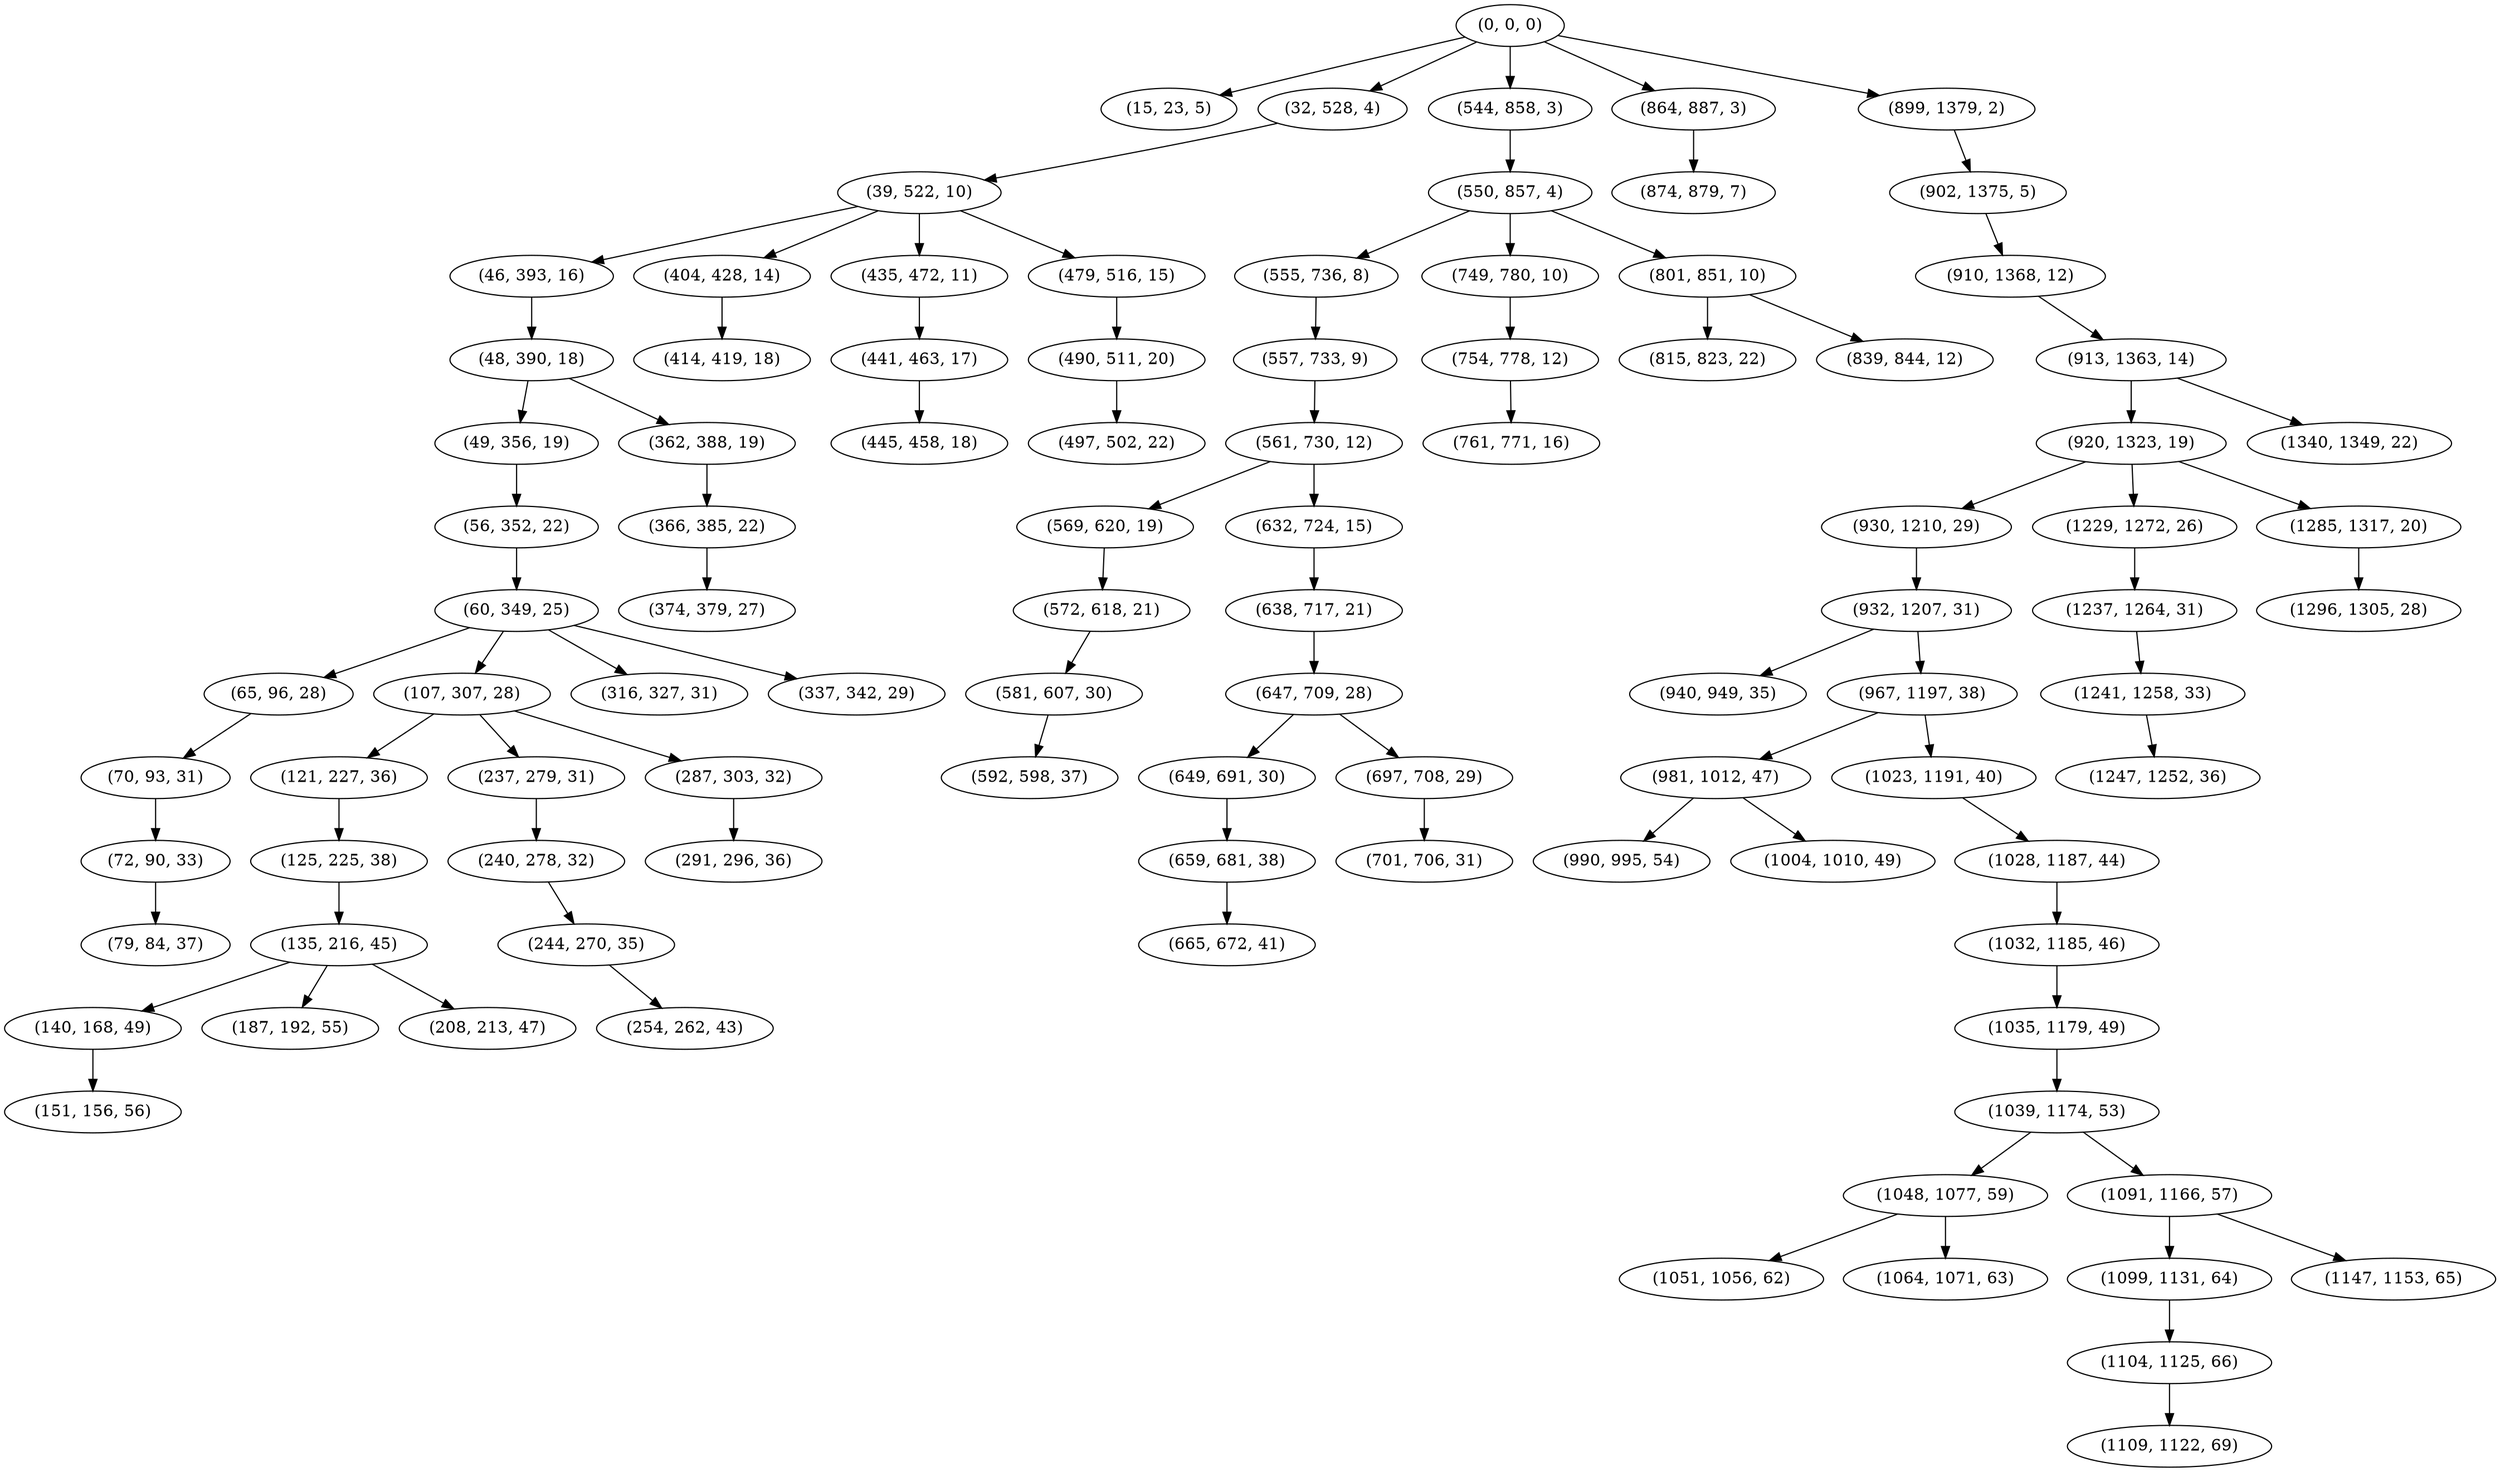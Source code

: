 digraph tree {
    "(0, 0, 0)";
    "(15, 23, 5)";
    "(32, 528, 4)";
    "(39, 522, 10)";
    "(46, 393, 16)";
    "(48, 390, 18)";
    "(49, 356, 19)";
    "(56, 352, 22)";
    "(60, 349, 25)";
    "(65, 96, 28)";
    "(70, 93, 31)";
    "(72, 90, 33)";
    "(79, 84, 37)";
    "(107, 307, 28)";
    "(121, 227, 36)";
    "(125, 225, 38)";
    "(135, 216, 45)";
    "(140, 168, 49)";
    "(151, 156, 56)";
    "(187, 192, 55)";
    "(208, 213, 47)";
    "(237, 279, 31)";
    "(240, 278, 32)";
    "(244, 270, 35)";
    "(254, 262, 43)";
    "(287, 303, 32)";
    "(291, 296, 36)";
    "(316, 327, 31)";
    "(337, 342, 29)";
    "(362, 388, 19)";
    "(366, 385, 22)";
    "(374, 379, 27)";
    "(404, 428, 14)";
    "(414, 419, 18)";
    "(435, 472, 11)";
    "(441, 463, 17)";
    "(445, 458, 18)";
    "(479, 516, 15)";
    "(490, 511, 20)";
    "(497, 502, 22)";
    "(544, 858, 3)";
    "(550, 857, 4)";
    "(555, 736, 8)";
    "(557, 733, 9)";
    "(561, 730, 12)";
    "(569, 620, 19)";
    "(572, 618, 21)";
    "(581, 607, 30)";
    "(592, 598, 37)";
    "(632, 724, 15)";
    "(638, 717, 21)";
    "(647, 709, 28)";
    "(649, 691, 30)";
    "(659, 681, 38)";
    "(665, 672, 41)";
    "(697, 708, 29)";
    "(701, 706, 31)";
    "(749, 780, 10)";
    "(754, 778, 12)";
    "(761, 771, 16)";
    "(801, 851, 10)";
    "(815, 823, 22)";
    "(839, 844, 12)";
    "(864, 887, 3)";
    "(874, 879, 7)";
    "(899, 1379, 2)";
    "(902, 1375, 5)";
    "(910, 1368, 12)";
    "(913, 1363, 14)";
    "(920, 1323, 19)";
    "(930, 1210, 29)";
    "(932, 1207, 31)";
    "(940, 949, 35)";
    "(967, 1197, 38)";
    "(981, 1012, 47)";
    "(990, 995, 54)";
    "(1004, 1010, 49)";
    "(1023, 1191, 40)";
    "(1028, 1187, 44)";
    "(1032, 1185, 46)";
    "(1035, 1179, 49)";
    "(1039, 1174, 53)";
    "(1048, 1077, 59)";
    "(1051, 1056, 62)";
    "(1064, 1071, 63)";
    "(1091, 1166, 57)";
    "(1099, 1131, 64)";
    "(1104, 1125, 66)";
    "(1109, 1122, 69)";
    "(1147, 1153, 65)";
    "(1229, 1272, 26)";
    "(1237, 1264, 31)";
    "(1241, 1258, 33)";
    "(1247, 1252, 36)";
    "(1285, 1317, 20)";
    "(1296, 1305, 28)";
    "(1340, 1349, 22)";
    "(0, 0, 0)" -> "(15, 23, 5)";
    "(0, 0, 0)" -> "(32, 528, 4)";
    "(0, 0, 0)" -> "(544, 858, 3)";
    "(0, 0, 0)" -> "(864, 887, 3)";
    "(0, 0, 0)" -> "(899, 1379, 2)";
    "(32, 528, 4)" -> "(39, 522, 10)";
    "(39, 522, 10)" -> "(46, 393, 16)";
    "(39, 522, 10)" -> "(404, 428, 14)";
    "(39, 522, 10)" -> "(435, 472, 11)";
    "(39, 522, 10)" -> "(479, 516, 15)";
    "(46, 393, 16)" -> "(48, 390, 18)";
    "(48, 390, 18)" -> "(49, 356, 19)";
    "(48, 390, 18)" -> "(362, 388, 19)";
    "(49, 356, 19)" -> "(56, 352, 22)";
    "(56, 352, 22)" -> "(60, 349, 25)";
    "(60, 349, 25)" -> "(65, 96, 28)";
    "(60, 349, 25)" -> "(107, 307, 28)";
    "(60, 349, 25)" -> "(316, 327, 31)";
    "(60, 349, 25)" -> "(337, 342, 29)";
    "(65, 96, 28)" -> "(70, 93, 31)";
    "(70, 93, 31)" -> "(72, 90, 33)";
    "(72, 90, 33)" -> "(79, 84, 37)";
    "(107, 307, 28)" -> "(121, 227, 36)";
    "(107, 307, 28)" -> "(237, 279, 31)";
    "(107, 307, 28)" -> "(287, 303, 32)";
    "(121, 227, 36)" -> "(125, 225, 38)";
    "(125, 225, 38)" -> "(135, 216, 45)";
    "(135, 216, 45)" -> "(140, 168, 49)";
    "(135, 216, 45)" -> "(187, 192, 55)";
    "(135, 216, 45)" -> "(208, 213, 47)";
    "(140, 168, 49)" -> "(151, 156, 56)";
    "(237, 279, 31)" -> "(240, 278, 32)";
    "(240, 278, 32)" -> "(244, 270, 35)";
    "(244, 270, 35)" -> "(254, 262, 43)";
    "(287, 303, 32)" -> "(291, 296, 36)";
    "(362, 388, 19)" -> "(366, 385, 22)";
    "(366, 385, 22)" -> "(374, 379, 27)";
    "(404, 428, 14)" -> "(414, 419, 18)";
    "(435, 472, 11)" -> "(441, 463, 17)";
    "(441, 463, 17)" -> "(445, 458, 18)";
    "(479, 516, 15)" -> "(490, 511, 20)";
    "(490, 511, 20)" -> "(497, 502, 22)";
    "(544, 858, 3)" -> "(550, 857, 4)";
    "(550, 857, 4)" -> "(555, 736, 8)";
    "(550, 857, 4)" -> "(749, 780, 10)";
    "(550, 857, 4)" -> "(801, 851, 10)";
    "(555, 736, 8)" -> "(557, 733, 9)";
    "(557, 733, 9)" -> "(561, 730, 12)";
    "(561, 730, 12)" -> "(569, 620, 19)";
    "(561, 730, 12)" -> "(632, 724, 15)";
    "(569, 620, 19)" -> "(572, 618, 21)";
    "(572, 618, 21)" -> "(581, 607, 30)";
    "(581, 607, 30)" -> "(592, 598, 37)";
    "(632, 724, 15)" -> "(638, 717, 21)";
    "(638, 717, 21)" -> "(647, 709, 28)";
    "(647, 709, 28)" -> "(649, 691, 30)";
    "(647, 709, 28)" -> "(697, 708, 29)";
    "(649, 691, 30)" -> "(659, 681, 38)";
    "(659, 681, 38)" -> "(665, 672, 41)";
    "(697, 708, 29)" -> "(701, 706, 31)";
    "(749, 780, 10)" -> "(754, 778, 12)";
    "(754, 778, 12)" -> "(761, 771, 16)";
    "(801, 851, 10)" -> "(815, 823, 22)";
    "(801, 851, 10)" -> "(839, 844, 12)";
    "(864, 887, 3)" -> "(874, 879, 7)";
    "(899, 1379, 2)" -> "(902, 1375, 5)";
    "(902, 1375, 5)" -> "(910, 1368, 12)";
    "(910, 1368, 12)" -> "(913, 1363, 14)";
    "(913, 1363, 14)" -> "(920, 1323, 19)";
    "(913, 1363, 14)" -> "(1340, 1349, 22)";
    "(920, 1323, 19)" -> "(930, 1210, 29)";
    "(920, 1323, 19)" -> "(1229, 1272, 26)";
    "(920, 1323, 19)" -> "(1285, 1317, 20)";
    "(930, 1210, 29)" -> "(932, 1207, 31)";
    "(932, 1207, 31)" -> "(940, 949, 35)";
    "(932, 1207, 31)" -> "(967, 1197, 38)";
    "(967, 1197, 38)" -> "(981, 1012, 47)";
    "(967, 1197, 38)" -> "(1023, 1191, 40)";
    "(981, 1012, 47)" -> "(990, 995, 54)";
    "(981, 1012, 47)" -> "(1004, 1010, 49)";
    "(1023, 1191, 40)" -> "(1028, 1187, 44)";
    "(1028, 1187, 44)" -> "(1032, 1185, 46)";
    "(1032, 1185, 46)" -> "(1035, 1179, 49)";
    "(1035, 1179, 49)" -> "(1039, 1174, 53)";
    "(1039, 1174, 53)" -> "(1048, 1077, 59)";
    "(1039, 1174, 53)" -> "(1091, 1166, 57)";
    "(1048, 1077, 59)" -> "(1051, 1056, 62)";
    "(1048, 1077, 59)" -> "(1064, 1071, 63)";
    "(1091, 1166, 57)" -> "(1099, 1131, 64)";
    "(1091, 1166, 57)" -> "(1147, 1153, 65)";
    "(1099, 1131, 64)" -> "(1104, 1125, 66)";
    "(1104, 1125, 66)" -> "(1109, 1122, 69)";
    "(1229, 1272, 26)" -> "(1237, 1264, 31)";
    "(1237, 1264, 31)" -> "(1241, 1258, 33)";
    "(1241, 1258, 33)" -> "(1247, 1252, 36)";
    "(1285, 1317, 20)" -> "(1296, 1305, 28)";
}
